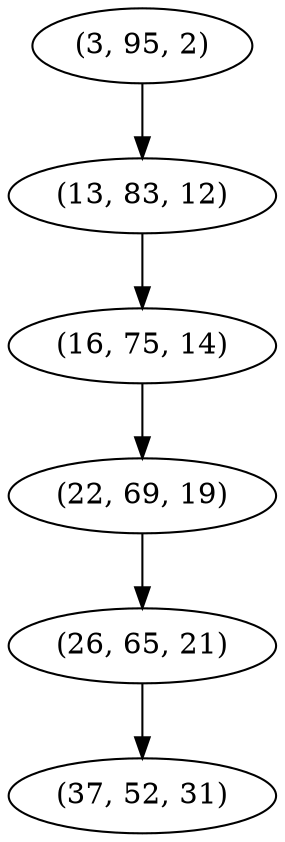 digraph tree {
    "(3, 95, 2)";
    "(13, 83, 12)";
    "(16, 75, 14)";
    "(22, 69, 19)";
    "(26, 65, 21)";
    "(37, 52, 31)";
    "(3, 95, 2)" -> "(13, 83, 12)";
    "(13, 83, 12)" -> "(16, 75, 14)";
    "(16, 75, 14)" -> "(22, 69, 19)";
    "(22, 69, 19)" -> "(26, 65, 21)";
    "(26, 65, 21)" -> "(37, 52, 31)";
}
